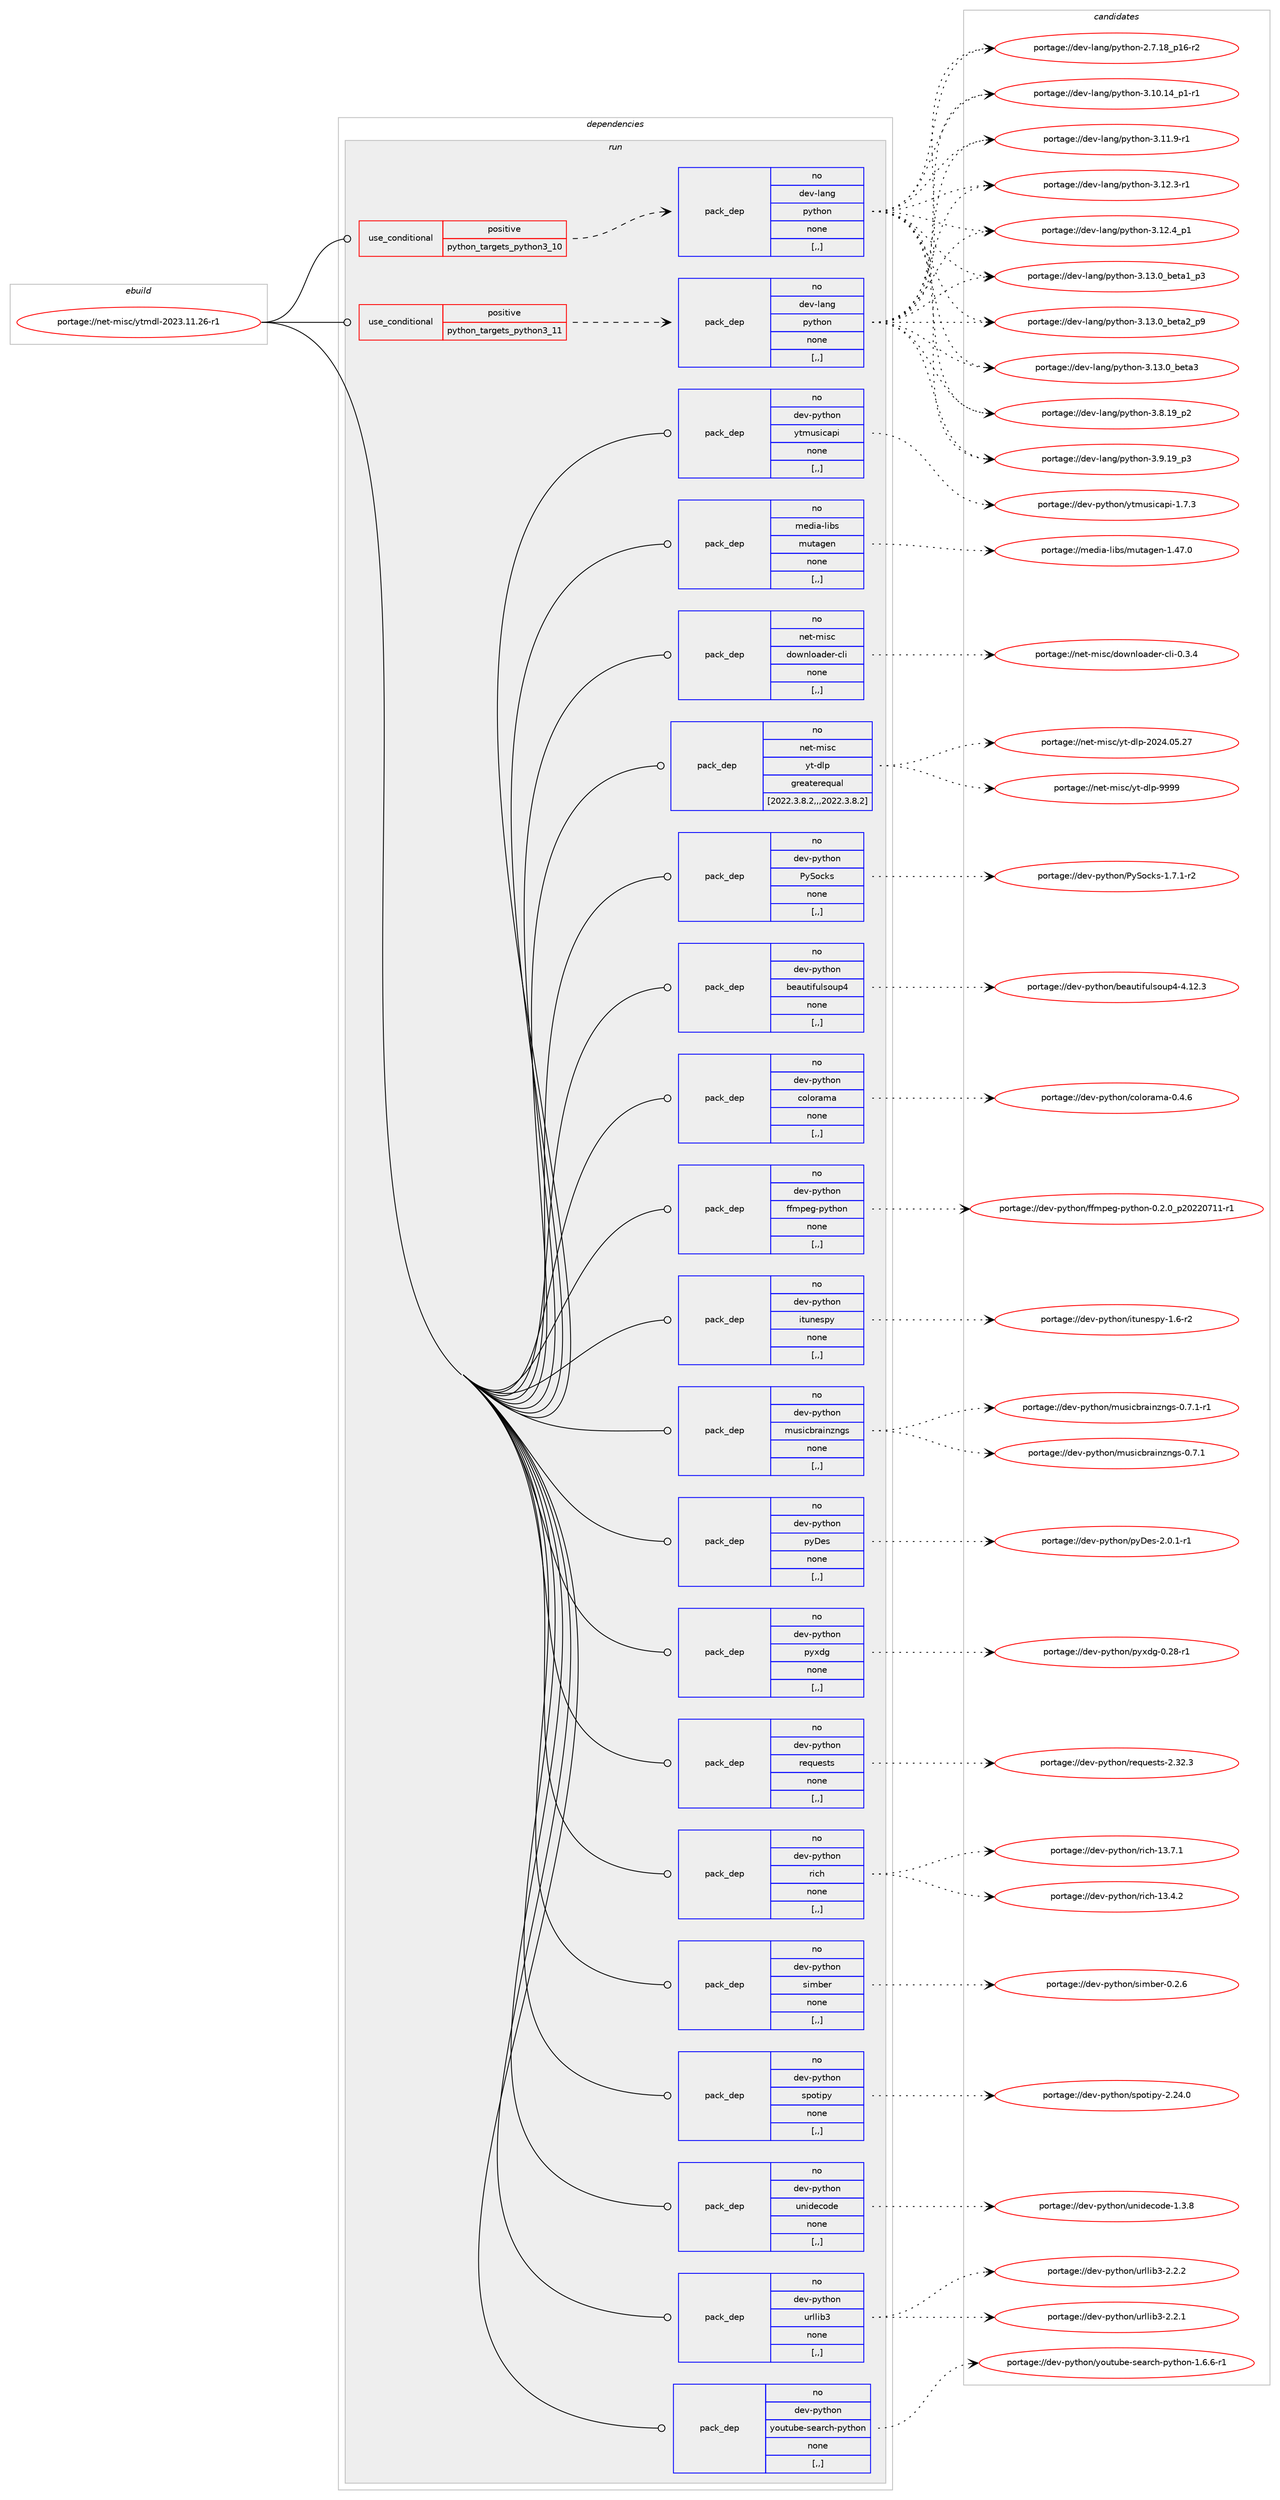 digraph prolog {

# *************
# Graph options
# *************

newrank=true;
concentrate=true;
compound=true;
graph [rankdir=LR,fontname=Helvetica,fontsize=10,ranksep=1.5];#, ranksep=2.5, nodesep=0.2];
edge  [arrowhead=vee];
node  [fontname=Helvetica,fontsize=10];

# **********
# The ebuild
# **********

subgraph cluster_leftcol {
color=gray;
rank=same;
label=<<i>ebuild</i>>;
id [label="portage://net-misc/ytmdl-2023.11.26-r1", color=red, width=4, href="../net-misc/ytmdl-2023.11.26-r1.svg"];
}

# ****************
# The dependencies
# ****************

subgraph cluster_midcol {
color=gray;
label=<<i>dependencies</i>>;
subgraph cluster_compile {
fillcolor="#eeeeee";
style=filled;
label=<<i>compile</i>>;
}
subgraph cluster_compileandrun {
fillcolor="#eeeeee";
style=filled;
label=<<i>compile and run</i>>;
}
subgraph cluster_run {
fillcolor="#eeeeee";
style=filled;
label=<<i>run</i>>;
subgraph cond97166 {
dependency369243 [label=<<TABLE BORDER="0" CELLBORDER="1" CELLSPACING="0" CELLPADDING="4"><TR><TD ROWSPAN="3" CELLPADDING="10">use_conditional</TD></TR><TR><TD>positive</TD></TR><TR><TD>python_targets_python3_10</TD></TR></TABLE>>, shape=none, color=red];
subgraph pack269403 {
dependency369244 [label=<<TABLE BORDER="0" CELLBORDER="1" CELLSPACING="0" CELLPADDING="4" WIDTH="220"><TR><TD ROWSPAN="6" CELLPADDING="30">pack_dep</TD></TR><TR><TD WIDTH="110">no</TD></TR><TR><TD>dev-lang</TD></TR><TR><TD>python</TD></TR><TR><TD>none</TD></TR><TR><TD>[,,]</TD></TR></TABLE>>, shape=none, color=blue];
}
dependency369243:e -> dependency369244:w [weight=20,style="dashed",arrowhead="vee"];
}
id:e -> dependency369243:w [weight=20,style="solid",arrowhead="odot"];
subgraph cond97167 {
dependency369245 [label=<<TABLE BORDER="0" CELLBORDER="1" CELLSPACING="0" CELLPADDING="4"><TR><TD ROWSPAN="3" CELLPADDING="10">use_conditional</TD></TR><TR><TD>positive</TD></TR><TR><TD>python_targets_python3_11</TD></TR></TABLE>>, shape=none, color=red];
subgraph pack269404 {
dependency369246 [label=<<TABLE BORDER="0" CELLBORDER="1" CELLSPACING="0" CELLPADDING="4" WIDTH="220"><TR><TD ROWSPAN="6" CELLPADDING="30">pack_dep</TD></TR><TR><TD WIDTH="110">no</TD></TR><TR><TD>dev-lang</TD></TR><TR><TD>python</TD></TR><TR><TD>none</TD></TR><TR><TD>[,,]</TD></TR></TABLE>>, shape=none, color=blue];
}
dependency369245:e -> dependency369246:w [weight=20,style="dashed",arrowhead="vee"];
}
id:e -> dependency369245:w [weight=20,style="solid",arrowhead="odot"];
subgraph pack269405 {
dependency369247 [label=<<TABLE BORDER="0" CELLBORDER="1" CELLSPACING="0" CELLPADDING="4" WIDTH="220"><TR><TD ROWSPAN="6" CELLPADDING="30">pack_dep</TD></TR><TR><TD WIDTH="110">no</TD></TR><TR><TD>dev-python</TD></TR><TR><TD>PySocks</TD></TR><TR><TD>none</TD></TR><TR><TD>[,,]</TD></TR></TABLE>>, shape=none, color=blue];
}
id:e -> dependency369247:w [weight=20,style="solid",arrowhead="odot"];
subgraph pack269406 {
dependency369248 [label=<<TABLE BORDER="0" CELLBORDER="1" CELLSPACING="0" CELLPADDING="4" WIDTH="220"><TR><TD ROWSPAN="6" CELLPADDING="30">pack_dep</TD></TR><TR><TD WIDTH="110">no</TD></TR><TR><TD>dev-python</TD></TR><TR><TD>beautifulsoup4</TD></TR><TR><TD>none</TD></TR><TR><TD>[,,]</TD></TR></TABLE>>, shape=none, color=blue];
}
id:e -> dependency369248:w [weight=20,style="solid",arrowhead="odot"];
subgraph pack269407 {
dependency369249 [label=<<TABLE BORDER="0" CELLBORDER="1" CELLSPACING="0" CELLPADDING="4" WIDTH="220"><TR><TD ROWSPAN="6" CELLPADDING="30">pack_dep</TD></TR><TR><TD WIDTH="110">no</TD></TR><TR><TD>dev-python</TD></TR><TR><TD>colorama</TD></TR><TR><TD>none</TD></TR><TR><TD>[,,]</TD></TR></TABLE>>, shape=none, color=blue];
}
id:e -> dependency369249:w [weight=20,style="solid",arrowhead="odot"];
subgraph pack269408 {
dependency369250 [label=<<TABLE BORDER="0" CELLBORDER="1" CELLSPACING="0" CELLPADDING="4" WIDTH="220"><TR><TD ROWSPAN="6" CELLPADDING="30">pack_dep</TD></TR><TR><TD WIDTH="110">no</TD></TR><TR><TD>dev-python</TD></TR><TR><TD>ffmpeg-python</TD></TR><TR><TD>none</TD></TR><TR><TD>[,,]</TD></TR></TABLE>>, shape=none, color=blue];
}
id:e -> dependency369250:w [weight=20,style="solid",arrowhead="odot"];
subgraph pack269409 {
dependency369251 [label=<<TABLE BORDER="0" CELLBORDER="1" CELLSPACING="0" CELLPADDING="4" WIDTH="220"><TR><TD ROWSPAN="6" CELLPADDING="30">pack_dep</TD></TR><TR><TD WIDTH="110">no</TD></TR><TR><TD>dev-python</TD></TR><TR><TD>itunespy</TD></TR><TR><TD>none</TD></TR><TR><TD>[,,]</TD></TR></TABLE>>, shape=none, color=blue];
}
id:e -> dependency369251:w [weight=20,style="solid",arrowhead="odot"];
subgraph pack269410 {
dependency369252 [label=<<TABLE BORDER="0" CELLBORDER="1" CELLSPACING="0" CELLPADDING="4" WIDTH="220"><TR><TD ROWSPAN="6" CELLPADDING="30">pack_dep</TD></TR><TR><TD WIDTH="110">no</TD></TR><TR><TD>dev-python</TD></TR><TR><TD>musicbrainzngs</TD></TR><TR><TD>none</TD></TR><TR><TD>[,,]</TD></TR></TABLE>>, shape=none, color=blue];
}
id:e -> dependency369252:w [weight=20,style="solid",arrowhead="odot"];
subgraph pack269411 {
dependency369253 [label=<<TABLE BORDER="0" CELLBORDER="1" CELLSPACING="0" CELLPADDING="4" WIDTH="220"><TR><TD ROWSPAN="6" CELLPADDING="30">pack_dep</TD></TR><TR><TD WIDTH="110">no</TD></TR><TR><TD>dev-python</TD></TR><TR><TD>pyDes</TD></TR><TR><TD>none</TD></TR><TR><TD>[,,]</TD></TR></TABLE>>, shape=none, color=blue];
}
id:e -> dependency369253:w [weight=20,style="solid",arrowhead="odot"];
subgraph pack269412 {
dependency369254 [label=<<TABLE BORDER="0" CELLBORDER="1" CELLSPACING="0" CELLPADDING="4" WIDTH="220"><TR><TD ROWSPAN="6" CELLPADDING="30">pack_dep</TD></TR><TR><TD WIDTH="110">no</TD></TR><TR><TD>dev-python</TD></TR><TR><TD>pyxdg</TD></TR><TR><TD>none</TD></TR><TR><TD>[,,]</TD></TR></TABLE>>, shape=none, color=blue];
}
id:e -> dependency369254:w [weight=20,style="solid",arrowhead="odot"];
subgraph pack269413 {
dependency369255 [label=<<TABLE BORDER="0" CELLBORDER="1" CELLSPACING="0" CELLPADDING="4" WIDTH="220"><TR><TD ROWSPAN="6" CELLPADDING="30">pack_dep</TD></TR><TR><TD WIDTH="110">no</TD></TR><TR><TD>dev-python</TD></TR><TR><TD>requests</TD></TR><TR><TD>none</TD></TR><TR><TD>[,,]</TD></TR></TABLE>>, shape=none, color=blue];
}
id:e -> dependency369255:w [weight=20,style="solid",arrowhead="odot"];
subgraph pack269414 {
dependency369256 [label=<<TABLE BORDER="0" CELLBORDER="1" CELLSPACING="0" CELLPADDING="4" WIDTH="220"><TR><TD ROWSPAN="6" CELLPADDING="30">pack_dep</TD></TR><TR><TD WIDTH="110">no</TD></TR><TR><TD>dev-python</TD></TR><TR><TD>rich</TD></TR><TR><TD>none</TD></TR><TR><TD>[,,]</TD></TR></TABLE>>, shape=none, color=blue];
}
id:e -> dependency369256:w [weight=20,style="solid",arrowhead="odot"];
subgraph pack269415 {
dependency369257 [label=<<TABLE BORDER="0" CELLBORDER="1" CELLSPACING="0" CELLPADDING="4" WIDTH="220"><TR><TD ROWSPAN="6" CELLPADDING="30">pack_dep</TD></TR><TR><TD WIDTH="110">no</TD></TR><TR><TD>dev-python</TD></TR><TR><TD>simber</TD></TR><TR><TD>none</TD></TR><TR><TD>[,,]</TD></TR></TABLE>>, shape=none, color=blue];
}
id:e -> dependency369257:w [weight=20,style="solid",arrowhead="odot"];
subgraph pack269416 {
dependency369258 [label=<<TABLE BORDER="0" CELLBORDER="1" CELLSPACING="0" CELLPADDING="4" WIDTH="220"><TR><TD ROWSPAN="6" CELLPADDING="30">pack_dep</TD></TR><TR><TD WIDTH="110">no</TD></TR><TR><TD>dev-python</TD></TR><TR><TD>spotipy</TD></TR><TR><TD>none</TD></TR><TR><TD>[,,]</TD></TR></TABLE>>, shape=none, color=blue];
}
id:e -> dependency369258:w [weight=20,style="solid",arrowhead="odot"];
subgraph pack269417 {
dependency369259 [label=<<TABLE BORDER="0" CELLBORDER="1" CELLSPACING="0" CELLPADDING="4" WIDTH="220"><TR><TD ROWSPAN="6" CELLPADDING="30">pack_dep</TD></TR><TR><TD WIDTH="110">no</TD></TR><TR><TD>dev-python</TD></TR><TR><TD>unidecode</TD></TR><TR><TD>none</TD></TR><TR><TD>[,,]</TD></TR></TABLE>>, shape=none, color=blue];
}
id:e -> dependency369259:w [weight=20,style="solid",arrowhead="odot"];
subgraph pack269418 {
dependency369260 [label=<<TABLE BORDER="0" CELLBORDER="1" CELLSPACING="0" CELLPADDING="4" WIDTH="220"><TR><TD ROWSPAN="6" CELLPADDING="30">pack_dep</TD></TR><TR><TD WIDTH="110">no</TD></TR><TR><TD>dev-python</TD></TR><TR><TD>urllib3</TD></TR><TR><TD>none</TD></TR><TR><TD>[,,]</TD></TR></TABLE>>, shape=none, color=blue];
}
id:e -> dependency369260:w [weight=20,style="solid",arrowhead="odot"];
subgraph pack269419 {
dependency369261 [label=<<TABLE BORDER="0" CELLBORDER="1" CELLSPACING="0" CELLPADDING="4" WIDTH="220"><TR><TD ROWSPAN="6" CELLPADDING="30">pack_dep</TD></TR><TR><TD WIDTH="110">no</TD></TR><TR><TD>dev-python</TD></TR><TR><TD>youtube-search-python</TD></TR><TR><TD>none</TD></TR><TR><TD>[,,]</TD></TR></TABLE>>, shape=none, color=blue];
}
id:e -> dependency369261:w [weight=20,style="solid",arrowhead="odot"];
subgraph pack269420 {
dependency369262 [label=<<TABLE BORDER="0" CELLBORDER="1" CELLSPACING="0" CELLPADDING="4" WIDTH="220"><TR><TD ROWSPAN="6" CELLPADDING="30">pack_dep</TD></TR><TR><TD WIDTH="110">no</TD></TR><TR><TD>dev-python</TD></TR><TR><TD>ytmusicapi</TD></TR><TR><TD>none</TD></TR><TR><TD>[,,]</TD></TR></TABLE>>, shape=none, color=blue];
}
id:e -> dependency369262:w [weight=20,style="solid",arrowhead="odot"];
subgraph pack269421 {
dependency369263 [label=<<TABLE BORDER="0" CELLBORDER="1" CELLSPACING="0" CELLPADDING="4" WIDTH="220"><TR><TD ROWSPAN="6" CELLPADDING="30">pack_dep</TD></TR><TR><TD WIDTH="110">no</TD></TR><TR><TD>media-libs</TD></TR><TR><TD>mutagen</TD></TR><TR><TD>none</TD></TR><TR><TD>[,,]</TD></TR></TABLE>>, shape=none, color=blue];
}
id:e -> dependency369263:w [weight=20,style="solid",arrowhead="odot"];
subgraph pack269422 {
dependency369264 [label=<<TABLE BORDER="0" CELLBORDER="1" CELLSPACING="0" CELLPADDING="4" WIDTH="220"><TR><TD ROWSPAN="6" CELLPADDING="30">pack_dep</TD></TR><TR><TD WIDTH="110">no</TD></TR><TR><TD>net-misc</TD></TR><TR><TD>downloader-cli</TD></TR><TR><TD>none</TD></TR><TR><TD>[,,]</TD></TR></TABLE>>, shape=none, color=blue];
}
id:e -> dependency369264:w [weight=20,style="solid",arrowhead="odot"];
subgraph pack269423 {
dependency369265 [label=<<TABLE BORDER="0" CELLBORDER="1" CELLSPACING="0" CELLPADDING="4" WIDTH="220"><TR><TD ROWSPAN="6" CELLPADDING="30">pack_dep</TD></TR><TR><TD WIDTH="110">no</TD></TR><TR><TD>net-misc</TD></TR><TR><TD>yt-dlp</TD></TR><TR><TD>greaterequal</TD></TR><TR><TD>[2022.3.8.2,,,2022.3.8.2]</TD></TR></TABLE>>, shape=none, color=blue];
}
id:e -> dependency369265:w [weight=20,style="solid",arrowhead="odot"];
}
}

# **************
# The candidates
# **************

subgraph cluster_choices {
rank=same;
color=gray;
label=<<i>candidates</i>>;

subgraph choice269403 {
color=black;
nodesep=1;
choice100101118451089711010347112121116104111110455046554649569511249544511450 [label="portage://dev-lang/python-2.7.18_p16-r2", color=red, width=4,href="../dev-lang/python-2.7.18_p16-r2.svg"];
choice100101118451089711010347112121116104111110455146494846495295112494511449 [label="portage://dev-lang/python-3.10.14_p1-r1", color=red, width=4,href="../dev-lang/python-3.10.14_p1-r1.svg"];
choice100101118451089711010347112121116104111110455146494946574511449 [label="portage://dev-lang/python-3.11.9-r1", color=red, width=4,href="../dev-lang/python-3.11.9-r1.svg"];
choice100101118451089711010347112121116104111110455146495046514511449 [label="portage://dev-lang/python-3.12.3-r1", color=red, width=4,href="../dev-lang/python-3.12.3-r1.svg"];
choice100101118451089711010347112121116104111110455146495046529511249 [label="portage://dev-lang/python-3.12.4_p1", color=red, width=4,href="../dev-lang/python-3.12.4_p1.svg"];
choice10010111845108971101034711212111610411111045514649514648959810111697499511251 [label="portage://dev-lang/python-3.13.0_beta1_p3", color=red, width=4,href="../dev-lang/python-3.13.0_beta1_p3.svg"];
choice10010111845108971101034711212111610411111045514649514648959810111697509511257 [label="portage://dev-lang/python-3.13.0_beta2_p9", color=red, width=4,href="../dev-lang/python-3.13.0_beta2_p9.svg"];
choice1001011184510897110103471121211161041111104551464951464895981011169751 [label="portage://dev-lang/python-3.13.0_beta3", color=red, width=4,href="../dev-lang/python-3.13.0_beta3.svg"];
choice100101118451089711010347112121116104111110455146564649579511250 [label="portage://dev-lang/python-3.8.19_p2", color=red, width=4,href="../dev-lang/python-3.8.19_p2.svg"];
choice100101118451089711010347112121116104111110455146574649579511251 [label="portage://dev-lang/python-3.9.19_p3", color=red, width=4,href="../dev-lang/python-3.9.19_p3.svg"];
dependency369244:e -> choice100101118451089711010347112121116104111110455046554649569511249544511450:w [style=dotted,weight="100"];
dependency369244:e -> choice100101118451089711010347112121116104111110455146494846495295112494511449:w [style=dotted,weight="100"];
dependency369244:e -> choice100101118451089711010347112121116104111110455146494946574511449:w [style=dotted,weight="100"];
dependency369244:e -> choice100101118451089711010347112121116104111110455146495046514511449:w [style=dotted,weight="100"];
dependency369244:e -> choice100101118451089711010347112121116104111110455146495046529511249:w [style=dotted,weight="100"];
dependency369244:e -> choice10010111845108971101034711212111610411111045514649514648959810111697499511251:w [style=dotted,weight="100"];
dependency369244:e -> choice10010111845108971101034711212111610411111045514649514648959810111697509511257:w [style=dotted,weight="100"];
dependency369244:e -> choice1001011184510897110103471121211161041111104551464951464895981011169751:w [style=dotted,weight="100"];
dependency369244:e -> choice100101118451089711010347112121116104111110455146564649579511250:w [style=dotted,weight="100"];
dependency369244:e -> choice100101118451089711010347112121116104111110455146574649579511251:w [style=dotted,weight="100"];
}
subgraph choice269404 {
color=black;
nodesep=1;
choice100101118451089711010347112121116104111110455046554649569511249544511450 [label="portage://dev-lang/python-2.7.18_p16-r2", color=red, width=4,href="../dev-lang/python-2.7.18_p16-r2.svg"];
choice100101118451089711010347112121116104111110455146494846495295112494511449 [label="portage://dev-lang/python-3.10.14_p1-r1", color=red, width=4,href="../dev-lang/python-3.10.14_p1-r1.svg"];
choice100101118451089711010347112121116104111110455146494946574511449 [label="portage://dev-lang/python-3.11.9-r1", color=red, width=4,href="../dev-lang/python-3.11.9-r1.svg"];
choice100101118451089711010347112121116104111110455146495046514511449 [label="portage://dev-lang/python-3.12.3-r1", color=red, width=4,href="../dev-lang/python-3.12.3-r1.svg"];
choice100101118451089711010347112121116104111110455146495046529511249 [label="portage://dev-lang/python-3.12.4_p1", color=red, width=4,href="../dev-lang/python-3.12.4_p1.svg"];
choice10010111845108971101034711212111610411111045514649514648959810111697499511251 [label="portage://dev-lang/python-3.13.0_beta1_p3", color=red, width=4,href="../dev-lang/python-3.13.0_beta1_p3.svg"];
choice10010111845108971101034711212111610411111045514649514648959810111697509511257 [label="portage://dev-lang/python-3.13.0_beta2_p9", color=red, width=4,href="../dev-lang/python-3.13.0_beta2_p9.svg"];
choice1001011184510897110103471121211161041111104551464951464895981011169751 [label="portage://dev-lang/python-3.13.0_beta3", color=red, width=4,href="../dev-lang/python-3.13.0_beta3.svg"];
choice100101118451089711010347112121116104111110455146564649579511250 [label="portage://dev-lang/python-3.8.19_p2", color=red, width=4,href="../dev-lang/python-3.8.19_p2.svg"];
choice100101118451089711010347112121116104111110455146574649579511251 [label="portage://dev-lang/python-3.9.19_p3", color=red, width=4,href="../dev-lang/python-3.9.19_p3.svg"];
dependency369246:e -> choice100101118451089711010347112121116104111110455046554649569511249544511450:w [style=dotted,weight="100"];
dependency369246:e -> choice100101118451089711010347112121116104111110455146494846495295112494511449:w [style=dotted,weight="100"];
dependency369246:e -> choice100101118451089711010347112121116104111110455146494946574511449:w [style=dotted,weight="100"];
dependency369246:e -> choice100101118451089711010347112121116104111110455146495046514511449:w [style=dotted,weight="100"];
dependency369246:e -> choice100101118451089711010347112121116104111110455146495046529511249:w [style=dotted,weight="100"];
dependency369246:e -> choice10010111845108971101034711212111610411111045514649514648959810111697499511251:w [style=dotted,weight="100"];
dependency369246:e -> choice10010111845108971101034711212111610411111045514649514648959810111697509511257:w [style=dotted,weight="100"];
dependency369246:e -> choice1001011184510897110103471121211161041111104551464951464895981011169751:w [style=dotted,weight="100"];
dependency369246:e -> choice100101118451089711010347112121116104111110455146564649579511250:w [style=dotted,weight="100"];
dependency369246:e -> choice100101118451089711010347112121116104111110455146574649579511251:w [style=dotted,weight="100"];
}
subgraph choice269405 {
color=black;
nodesep=1;
choice10010111845112121116104111110478012183111991071154549465546494511450 [label="portage://dev-python/PySocks-1.7.1-r2", color=red, width=4,href="../dev-python/PySocks-1.7.1-r2.svg"];
dependency369247:e -> choice10010111845112121116104111110478012183111991071154549465546494511450:w [style=dotted,weight="100"];
}
subgraph choice269406 {
color=black;
nodesep=1;
choice100101118451121211161041111104798101971171161051021171081151111171125245524649504651 [label="portage://dev-python/beautifulsoup4-4.12.3", color=red, width=4,href="../dev-python/beautifulsoup4-4.12.3.svg"];
dependency369248:e -> choice100101118451121211161041111104798101971171161051021171081151111171125245524649504651:w [style=dotted,weight="100"];
}
subgraph choice269407 {
color=black;
nodesep=1;
choice1001011184511212111610411111047991111081111149710997454846524654 [label="portage://dev-python/colorama-0.4.6", color=red, width=4,href="../dev-python/colorama-0.4.6.svg"];
dependency369249:e -> choice1001011184511212111610411111047991111081111149710997454846524654:w [style=dotted,weight="100"];
}
subgraph choice269408 {
color=black;
nodesep=1;
choice1001011184511212111610411111047102102109112101103451121211161041111104548465046489511250485050485549494511449 [label="portage://dev-python/ffmpeg-python-0.2.0_p20220711-r1", color=red, width=4,href="../dev-python/ffmpeg-python-0.2.0_p20220711-r1.svg"];
dependency369250:e -> choice1001011184511212111610411111047102102109112101103451121211161041111104548465046489511250485050485549494511449:w [style=dotted,weight="100"];
}
subgraph choice269409 {
color=black;
nodesep=1;
choice1001011184511212111610411111047105116117110101115112121454946544511450 [label="portage://dev-python/itunespy-1.6-r2", color=red, width=4,href="../dev-python/itunespy-1.6-r2.svg"];
dependency369251:e -> choice1001011184511212111610411111047105116117110101115112121454946544511450:w [style=dotted,weight="100"];
}
subgraph choice269410 {
color=black;
nodesep=1;
choice1001011184511212111610411111047109117115105999811497105110122110103115454846554649 [label="portage://dev-python/musicbrainzngs-0.7.1", color=red, width=4,href="../dev-python/musicbrainzngs-0.7.1.svg"];
choice10010111845112121116104111110471091171151059998114971051101221101031154548465546494511449 [label="portage://dev-python/musicbrainzngs-0.7.1-r1", color=red, width=4,href="../dev-python/musicbrainzngs-0.7.1-r1.svg"];
dependency369252:e -> choice1001011184511212111610411111047109117115105999811497105110122110103115454846554649:w [style=dotted,weight="100"];
dependency369252:e -> choice10010111845112121116104111110471091171151059998114971051101221101031154548465546494511449:w [style=dotted,weight="100"];
}
subgraph choice269411 {
color=black;
nodesep=1;
choice1001011184511212111610411111047112121681011154550464846494511449 [label="portage://dev-python/pyDes-2.0.1-r1", color=red, width=4,href="../dev-python/pyDes-2.0.1-r1.svg"];
dependency369253:e -> choice1001011184511212111610411111047112121681011154550464846494511449:w [style=dotted,weight="100"];
}
subgraph choice269412 {
color=black;
nodesep=1;
choice100101118451121211161041111104711212112010010345484650564511449 [label="portage://dev-python/pyxdg-0.28-r1", color=red, width=4,href="../dev-python/pyxdg-0.28-r1.svg"];
dependency369254:e -> choice100101118451121211161041111104711212112010010345484650564511449:w [style=dotted,weight="100"];
}
subgraph choice269413 {
color=black;
nodesep=1;
choice100101118451121211161041111104711410111311710111511611545504651504651 [label="portage://dev-python/requests-2.32.3", color=red, width=4,href="../dev-python/requests-2.32.3.svg"];
dependency369255:e -> choice100101118451121211161041111104711410111311710111511611545504651504651:w [style=dotted,weight="100"];
}
subgraph choice269414 {
color=black;
nodesep=1;
choice10010111845112121116104111110471141059910445495146524650 [label="portage://dev-python/rich-13.4.2", color=red, width=4,href="../dev-python/rich-13.4.2.svg"];
choice10010111845112121116104111110471141059910445495146554649 [label="portage://dev-python/rich-13.7.1", color=red, width=4,href="../dev-python/rich-13.7.1.svg"];
dependency369256:e -> choice10010111845112121116104111110471141059910445495146524650:w [style=dotted,weight="100"];
dependency369256:e -> choice10010111845112121116104111110471141059910445495146554649:w [style=dotted,weight="100"];
}
subgraph choice269415 {
color=black;
nodesep=1;
choice100101118451121211161041111104711510510998101114454846504654 [label="portage://dev-python/simber-0.2.6", color=red, width=4,href="../dev-python/simber-0.2.6.svg"];
dependency369257:e -> choice100101118451121211161041111104711510510998101114454846504654:w [style=dotted,weight="100"];
}
subgraph choice269416 {
color=black;
nodesep=1;
choice100101118451121211161041111104711511211111610511212145504650524648 [label="portage://dev-python/spotipy-2.24.0", color=red, width=4,href="../dev-python/spotipy-2.24.0.svg"];
dependency369258:e -> choice100101118451121211161041111104711511211111610511212145504650524648:w [style=dotted,weight="100"];
}
subgraph choice269417 {
color=black;
nodesep=1;
choice100101118451121211161041111104711711010510010199111100101454946514656 [label="portage://dev-python/unidecode-1.3.8", color=red, width=4,href="../dev-python/unidecode-1.3.8.svg"];
dependency369259:e -> choice100101118451121211161041111104711711010510010199111100101454946514656:w [style=dotted,weight="100"];
}
subgraph choice269418 {
color=black;
nodesep=1;
choice10010111845112121116104111110471171141081081059851455046504649 [label="portage://dev-python/urllib3-2.2.1", color=red, width=4,href="../dev-python/urllib3-2.2.1.svg"];
choice10010111845112121116104111110471171141081081059851455046504650 [label="portage://dev-python/urllib3-2.2.2", color=red, width=4,href="../dev-python/urllib3-2.2.2.svg"];
dependency369260:e -> choice10010111845112121116104111110471171141081081059851455046504649:w [style=dotted,weight="100"];
dependency369260:e -> choice10010111845112121116104111110471171141081081059851455046504650:w [style=dotted,weight="100"];
}
subgraph choice269419 {
color=black;
nodesep=1;
choice100101118451121211161041111104712111111711611798101451151019711499104451121211161041111104549465446544511449 [label="portage://dev-python/youtube-search-python-1.6.6-r1", color=red, width=4,href="../dev-python/youtube-search-python-1.6.6-r1.svg"];
dependency369261:e -> choice100101118451121211161041111104712111111711611798101451151019711499104451121211161041111104549465446544511449:w [style=dotted,weight="100"];
}
subgraph choice269420 {
color=black;
nodesep=1;
choice10010111845112121116104111110471211161091171151059997112105454946554651 [label="portage://dev-python/ytmusicapi-1.7.3", color=red, width=4,href="../dev-python/ytmusicapi-1.7.3.svg"];
dependency369262:e -> choice10010111845112121116104111110471211161091171151059997112105454946554651:w [style=dotted,weight="100"];
}
subgraph choice269421 {
color=black;
nodesep=1;
choice109101100105974510810598115471091171169710310111045494652554648 [label="portage://media-libs/mutagen-1.47.0", color=red, width=4,href="../media-libs/mutagen-1.47.0.svg"];
dependency369263:e -> choice109101100105974510810598115471091171169710310111045494652554648:w [style=dotted,weight="100"];
}
subgraph choice269422 {
color=black;
nodesep=1;
choice110101116451091051159947100111119110108111971001011144599108105454846514652 [label="portage://net-misc/downloader-cli-0.3.4", color=red, width=4,href="../net-misc/downloader-cli-0.3.4.svg"];
dependency369264:e -> choice110101116451091051159947100111119110108111971001011144599108105454846514652:w [style=dotted,weight="100"];
}
subgraph choice269423 {
color=black;
nodesep=1;
choice110101116451091051159947121116451001081124550485052464853465055 [label="portage://net-misc/yt-dlp-2024.05.27", color=red, width=4,href="../net-misc/yt-dlp-2024.05.27.svg"];
choice110101116451091051159947121116451001081124557575757 [label="portage://net-misc/yt-dlp-9999", color=red, width=4,href="../net-misc/yt-dlp-9999.svg"];
dependency369265:e -> choice110101116451091051159947121116451001081124550485052464853465055:w [style=dotted,weight="100"];
dependency369265:e -> choice110101116451091051159947121116451001081124557575757:w [style=dotted,weight="100"];
}
}

}
